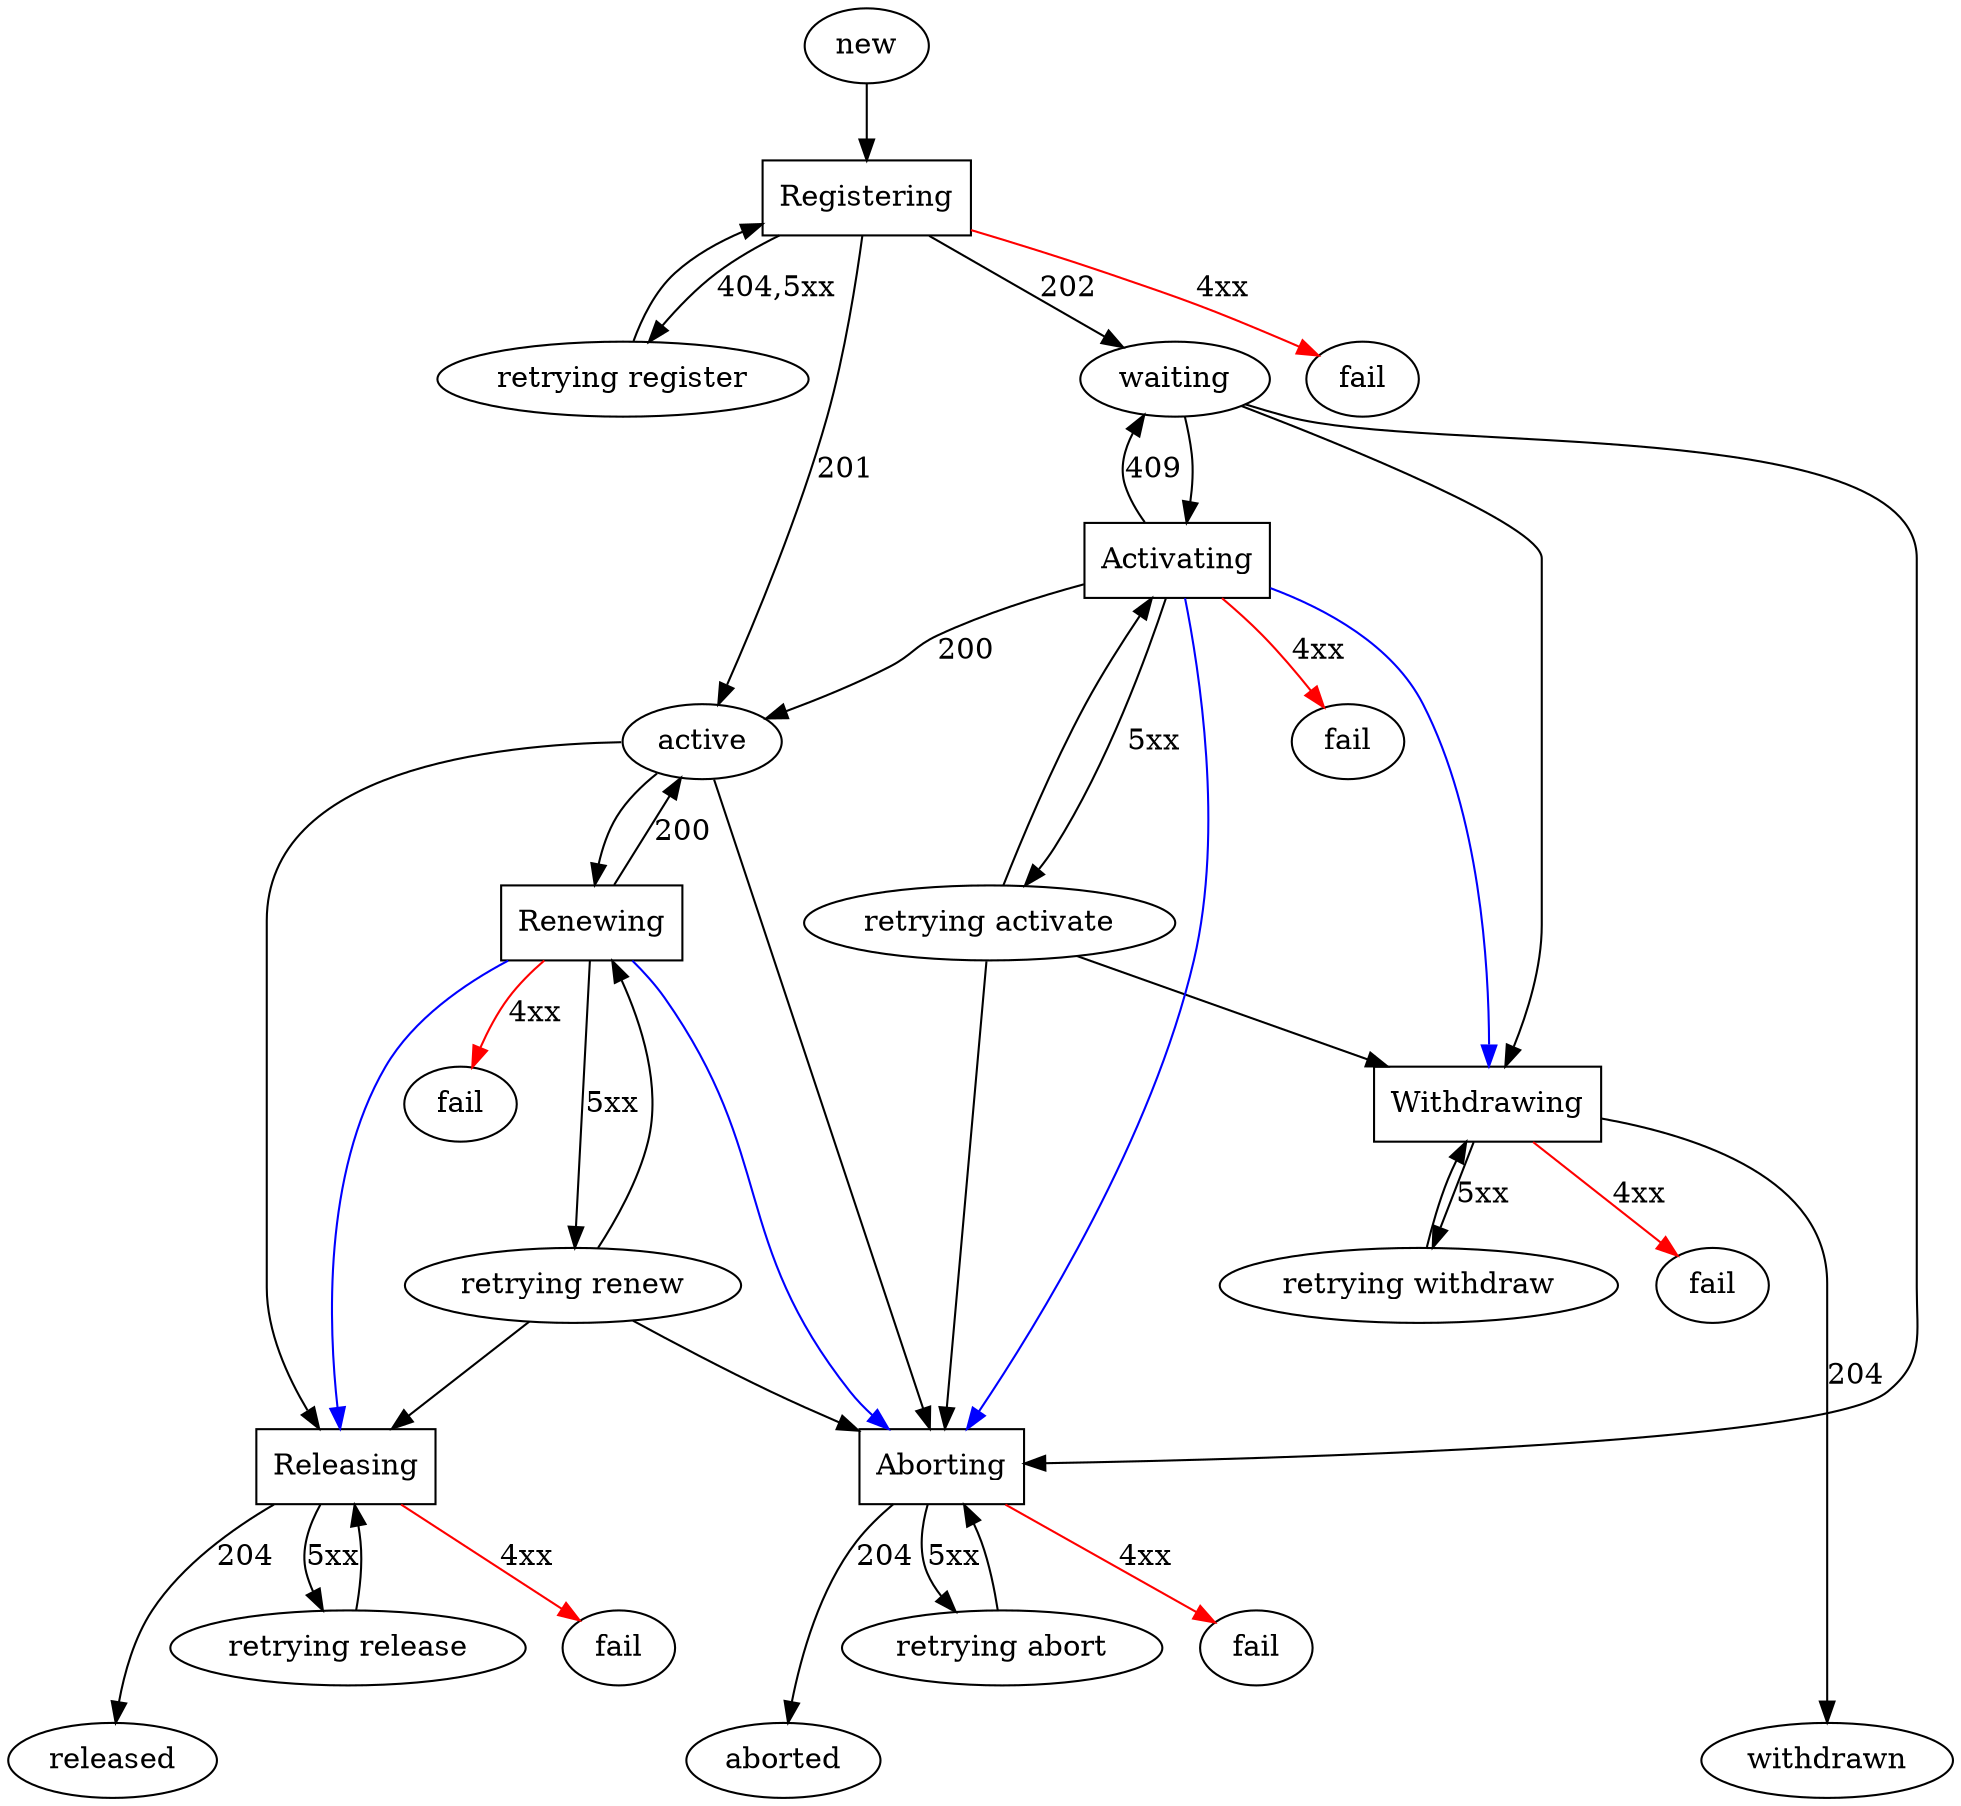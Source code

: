 digraph "nessy-daemon-claim-state-machine" {
    node [shape=oval]
    // Start state
    new

    // In progress states
    active
    waiting

    // Final states
    aborted
    released
    withdrawn

    // Failure states
    f_abort    [label="fail"]
    f_activate [label="fail"]
    f_register [label="fail"]
    f_release  [label="fail"]
    f_renew    [label="fail"]
    f_withdraw [label="fail"]

    // Retry states
    r_abort    [label="retrying abort"]
    r_activate [label="retrying activate"]
    r_register [label="retrying register"]
    r_release  [label="retrying release"]
    r_renew    [label="retrying renew"]
    r_withdraw [label="retrying withdraw"]

    // Action states
    node [shape=box]
    a_abort    [label="Aborting"]
    a_activate [label="Activating"]
    a_register [label="Registering"]
    a_release  [label="Releasing"]
    a_renew    [label="Renewing"]
    a_withdraw [label="Withdrawing"]


    // Paths from start node
    new -> a_register [color=black]


    // Paths away from a_register
    a_register -> active     [color=black label="201"]
    a_register -> waiting    [color=black label="202"]

    a_register -> r_register [color=black label="404,5xx"]
    r_register -> a_register [color=black]

    a_register -> f_register [color=red   label="4xx"]


    // Paths away from active
    active  -> a_renew   [color=black]
    a_renew -> active    [color=black label="200"]
    a_renew -> r_renew   [color=black label="5xx" minlen=2]
    r_renew -> a_renew   [color=black]


    a_renew -> f_renew   [color=red label="4xx"]

    active  -> a_abort   [color=black]
    a_renew -> a_abort   [color=blue]
    r_renew -> a_abort   [color=black]

    a_renew -> a_release [color=blue]
    r_renew -> a_release [color=black]

    active  -> a_release [color=black]


    // Paths away from waiting
    waiting    -> a_activate [color=black]
    a_activate -> waiting    [color=black label="409"]
    a_activate -> r_activate [color=black label="5xx" minlen=2]
    r_activate -> a_activate [color=black]
    a_activate -> active     [color=black label="200"]


    a_activate -> f_activate [color=red   label="4xx"]

    waiting    -> a_withdraw [color=black]
    a_activate -> a_withdraw [color=blue]
    r_activate -> a_withdraw [color=black]

    waiting    -> a_abort    [color=black]
    a_activate -> a_abort    [color=blue]
    r_activate -> a_abort    [color=black]


    // Paths away from a_withdraw
    a_withdraw -> withdrawn  [color=black label="204"]

    a_withdraw -> r_withdraw [color=black label="5xx"]
    r_withdraw -> a_withdraw [color=black]

    a_withdraw -> f_withdraw [color=red   label="4xx"]


    // Paths away from a_release
    a_release -> released  [color=black label="204"]

    a_release -> r_release [color=black label="5xx"]
    r_release -> a_release [color=black]

    a_release -> f_release [color=red   label="4xx"]

    // Paths away from a_abort
    a_abort -> aborted [color=black label="204"]
    a_abort -> r_abort [color=black label="5xx"]

    r_abort -> a_abort [color=black]
    a_abort -> f_abort [color=red   label="4xx"]

    // Formatting
    {
        rank=source
        new
    }

    {
        rank=sink
        aborted
        released
        withdrawn
    }
}
